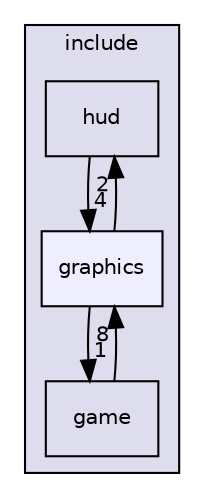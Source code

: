 digraph "/Users/runner/work/chess/chess/include/graphics" {
  bgcolor=transparent;
  compound=true
  node [ fontsize="10", fontname="Helvetica"];
  edge [ labelfontsize="10", labelfontname="Helvetica"];
  subgraph clusterdir_d44c64559bbebec7f509842c48db8b23 {
    graph [ bgcolor="#ddddee", pencolor="black", label="include" fontname="Helvetica", fontsize="10", URL="dir_d44c64559bbebec7f509842c48db8b23.html"]
  dir_e94c18d52246dc2a84c458562d820761 [shape=box label="hud" URL="dir_e94c18d52246dc2a84c458562d820761.html"];
  dir_f307a46daed1218fee22380d1eacedba [shape=box label="game" URL="dir_f307a46daed1218fee22380d1eacedba.html"];
  dir_c17ed8a99c2aafc6034c524ffcf900dc [shape=box, label="graphics", style="filled", fillcolor="#eeeeff", pencolor="black", URL="dir_c17ed8a99c2aafc6034c524ffcf900dc.html"];
  }
  dir_c17ed8a99c2aafc6034c524ffcf900dc->dir_e94c18d52246dc2a84c458562d820761 [headlabel="2", labeldistance=1.5 headhref="dir_000002_000003.html"];
  dir_c17ed8a99c2aafc6034c524ffcf900dc->dir_f307a46daed1218fee22380d1eacedba [headlabel="1", labeldistance=1.5 headhref="dir_000002_000001.html"];
  dir_e94c18d52246dc2a84c458562d820761->dir_c17ed8a99c2aafc6034c524ffcf900dc [headlabel="4", labeldistance=1.5 headhref="dir_000003_000002.html"];
  dir_f307a46daed1218fee22380d1eacedba->dir_c17ed8a99c2aafc6034c524ffcf900dc [headlabel="8", labeldistance=1.5 headhref="dir_000001_000002.html"];
}
